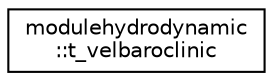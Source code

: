 digraph "Graphical Class Hierarchy"
{
 // LATEX_PDF_SIZE
  edge [fontname="Helvetica",fontsize="10",labelfontname="Helvetica",labelfontsize="10"];
  node [fontname="Helvetica",fontsize="10",shape=record];
  rankdir="LR";
  Node0 [label="modulehydrodynamic\l::t_velbaroclinic",height=0.2,width=0.4,color="black", fillcolor="white", style="filled",URL="$structmodulehydrodynamic_1_1t__velbaroclinic.html",tooltip=" "];
}
